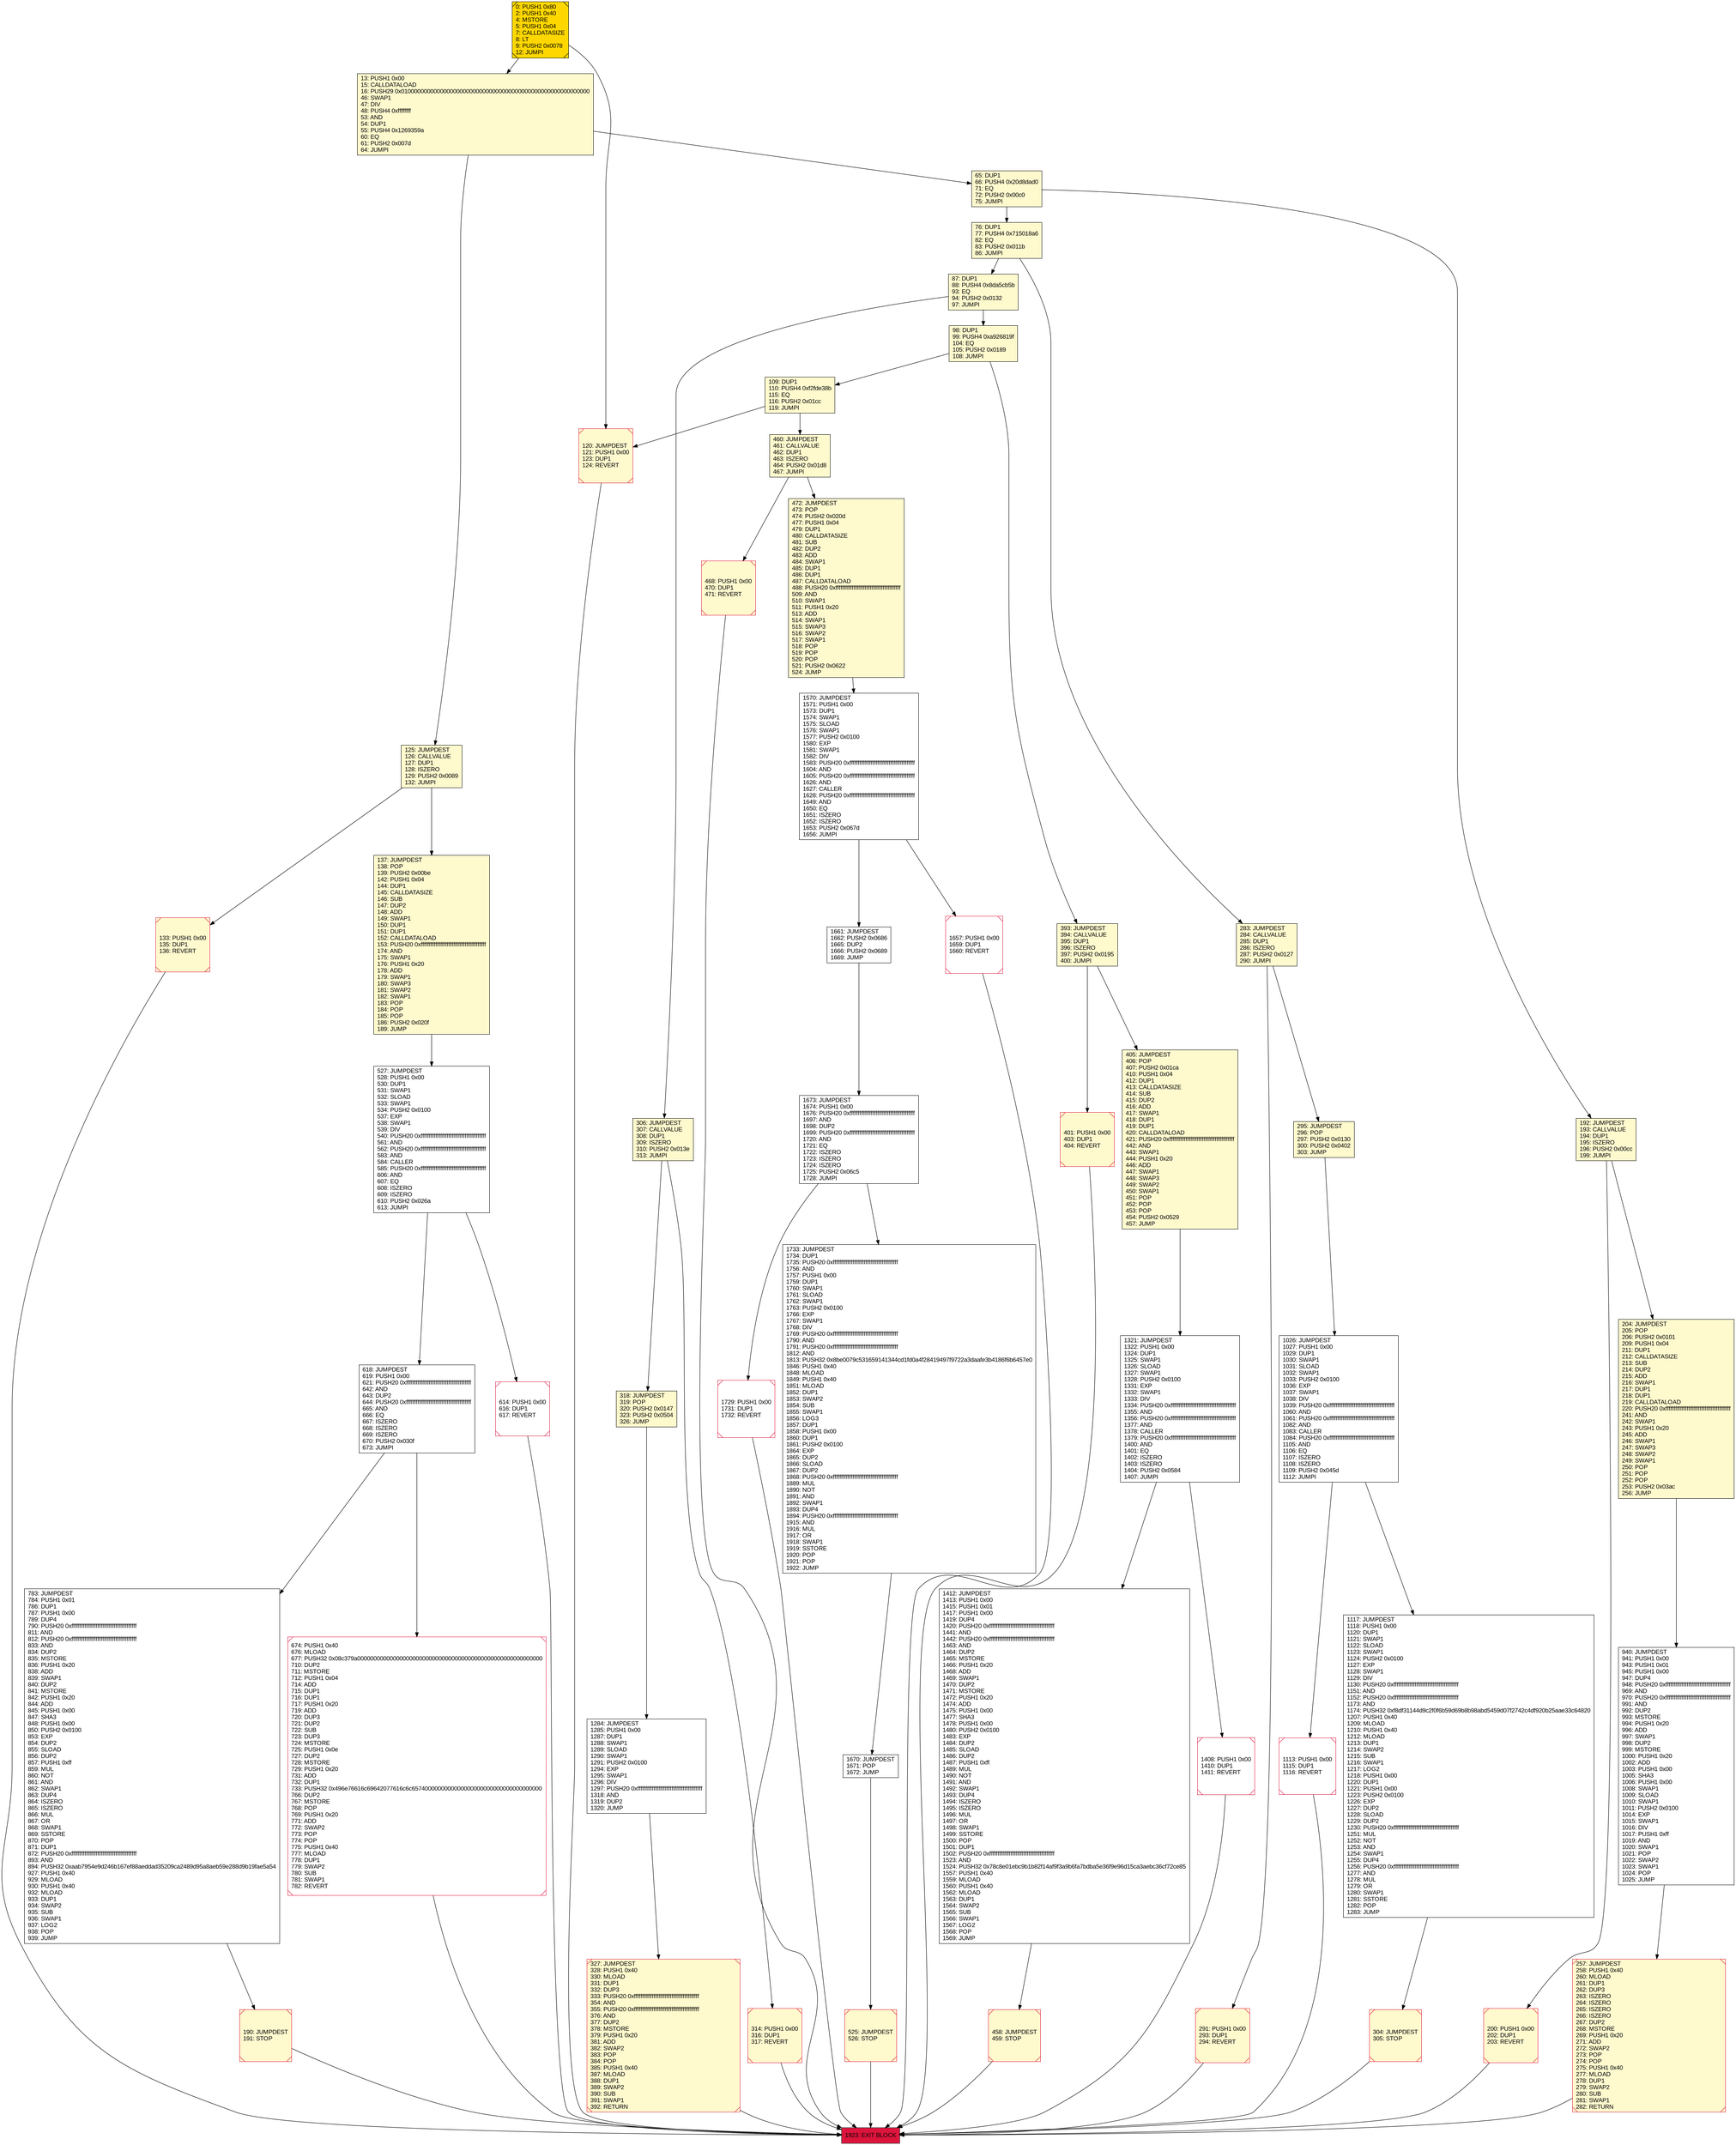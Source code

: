 digraph G {
bgcolor=transparent rankdir=UD;
node [shape=box style=filled color=black fillcolor=white fontname=arial fontcolor=black];
291 [label="291: PUSH1 0x00\l293: DUP1\l294: REVERT\l" fillcolor=lemonchiffon shape=Msquare color=crimson ];
1923 [label="1923: EXIT BLOCK\l" fillcolor=crimson ];
192 [label="192: JUMPDEST\l193: CALLVALUE\l194: DUP1\l195: ISZERO\l196: PUSH2 0x00cc\l199: JUMPI\l" fillcolor=lemonchiffon ];
204 [label="204: JUMPDEST\l205: POP\l206: PUSH2 0x0101\l209: PUSH1 0x04\l211: DUP1\l212: CALLDATASIZE\l213: SUB\l214: DUP2\l215: ADD\l216: SWAP1\l217: DUP1\l218: DUP1\l219: CALLDATALOAD\l220: PUSH20 0xffffffffffffffffffffffffffffffffffffffff\l241: AND\l242: SWAP1\l243: PUSH1 0x20\l245: ADD\l246: SWAP1\l247: SWAP3\l248: SWAP2\l249: SWAP1\l250: POP\l251: POP\l252: POP\l253: PUSH2 0x03ac\l256: JUMP\l" fillcolor=lemonchiffon ];
783 [label="783: JUMPDEST\l784: PUSH1 0x01\l786: DUP1\l787: PUSH1 0x00\l789: DUP4\l790: PUSH20 0xffffffffffffffffffffffffffffffffffffffff\l811: AND\l812: PUSH20 0xffffffffffffffffffffffffffffffffffffffff\l833: AND\l834: DUP2\l835: MSTORE\l836: PUSH1 0x20\l838: ADD\l839: SWAP1\l840: DUP2\l841: MSTORE\l842: PUSH1 0x20\l844: ADD\l845: PUSH1 0x00\l847: SHA3\l848: PUSH1 0x00\l850: PUSH2 0x0100\l853: EXP\l854: DUP2\l855: SLOAD\l856: DUP2\l857: PUSH1 0xff\l859: MUL\l860: NOT\l861: AND\l862: SWAP1\l863: DUP4\l864: ISZERO\l865: ISZERO\l866: MUL\l867: OR\l868: SWAP1\l869: SSTORE\l870: POP\l871: DUP1\l872: PUSH20 0xffffffffffffffffffffffffffffffffffffffff\l893: AND\l894: PUSH32 0xaab7954e9d246b167ef88aeddad35209ca2489d95a8aeb59e288d9b19fae5a54\l927: PUSH1 0x40\l929: MLOAD\l930: PUSH1 0x40\l932: MLOAD\l933: DUP1\l934: SWAP2\l935: SUB\l936: SWAP1\l937: LOG2\l938: POP\l939: JUMP\l" ];
76 [label="76: DUP1\l77: PUSH4 0x715018a6\l82: EQ\l83: PUSH2 0x011b\l86: JUMPI\l" fillcolor=lemonchiffon ];
283 [label="283: JUMPDEST\l284: CALLVALUE\l285: DUP1\l286: ISZERO\l287: PUSH2 0x0127\l290: JUMPI\l" fillcolor=lemonchiffon ];
327 [label="327: JUMPDEST\l328: PUSH1 0x40\l330: MLOAD\l331: DUP1\l332: DUP3\l333: PUSH20 0xffffffffffffffffffffffffffffffffffffffff\l354: AND\l355: PUSH20 0xffffffffffffffffffffffffffffffffffffffff\l376: AND\l377: DUP2\l378: MSTORE\l379: PUSH1 0x20\l381: ADD\l382: SWAP2\l383: POP\l384: POP\l385: PUSH1 0x40\l387: MLOAD\l388: DUP1\l389: SWAP2\l390: SUB\l391: SWAP1\l392: RETURN\l" fillcolor=lemonchiffon shape=Msquare color=crimson ];
1026 [label="1026: JUMPDEST\l1027: PUSH1 0x00\l1029: DUP1\l1030: SWAP1\l1031: SLOAD\l1032: SWAP1\l1033: PUSH2 0x0100\l1036: EXP\l1037: SWAP1\l1038: DIV\l1039: PUSH20 0xffffffffffffffffffffffffffffffffffffffff\l1060: AND\l1061: PUSH20 0xffffffffffffffffffffffffffffffffffffffff\l1082: AND\l1083: CALLER\l1084: PUSH20 0xffffffffffffffffffffffffffffffffffffffff\l1105: AND\l1106: EQ\l1107: ISZERO\l1108: ISZERO\l1109: PUSH2 0x045d\l1112: JUMPI\l" ];
65 [label="65: DUP1\l66: PUSH4 0x20d8dad0\l71: EQ\l72: PUSH2 0x00c0\l75: JUMPI\l" fillcolor=lemonchiffon ];
525 [label="525: JUMPDEST\l526: STOP\l" fillcolor=lemonchiffon shape=Msquare color=crimson ];
1673 [label="1673: JUMPDEST\l1674: PUSH1 0x00\l1676: PUSH20 0xffffffffffffffffffffffffffffffffffffffff\l1697: AND\l1698: DUP2\l1699: PUSH20 0xffffffffffffffffffffffffffffffffffffffff\l1720: AND\l1721: EQ\l1722: ISZERO\l1723: ISZERO\l1724: ISZERO\l1725: PUSH2 0x06c5\l1728: JUMPI\l" ];
314 [label="314: PUSH1 0x00\l316: DUP1\l317: REVERT\l" fillcolor=lemonchiffon shape=Msquare color=crimson ];
1408 [label="1408: PUSH1 0x00\l1410: DUP1\l1411: REVERT\l" shape=Msquare color=crimson ];
1670 [label="1670: JUMPDEST\l1671: POP\l1672: JUMP\l" ];
133 [label="133: PUSH1 0x00\l135: DUP1\l136: REVERT\l" fillcolor=lemonchiffon shape=Msquare color=crimson ];
304 [label="304: JUMPDEST\l305: STOP\l" fillcolor=lemonchiffon shape=Msquare color=crimson ];
190 [label="190: JUMPDEST\l191: STOP\l" fillcolor=lemonchiffon shape=Msquare color=crimson ];
401 [label="401: PUSH1 0x00\l403: DUP1\l404: REVERT\l" fillcolor=lemonchiffon shape=Msquare color=crimson ];
306 [label="306: JUMPDEST\l307: CALLVALUE\l308: DUP1\l309: ISZERO\l310: PUSH2 0x013e\l313: JUMPI\l" fillcolor=lemonchiffon ];
1284 [label="1284: JUMPDEST\l1285: PUSH1 0x00\l1287: DUP1\l1288: SWAP1\l1289: SLOAD\l1290: SWAP1\l1291: PUSH2 0x0100\l1294: EXP\l1295: SWAP1\l1296: DIV\l1297: PUSH20 0xffffffffffffffffffffffffffffffffffffffff\l1318: AND\l1319: DUP2\l1320: JUMP\l" ];
1733 [label="1733: JUMPDEST\l1734: DUP1\l1735: PUSH20 0xffffffffffffffffffffffffffffffffffffffff\l1756: AND\l1757: PUSH1 0x00\l1759: DUP1\l1760: SWAP1\l1761: SLOAD\l1762: SWAP1\l1763: PUSH2 0x0100\l1766: EXP\l1767: SWAP1\l1768: DIV\l1769: PUSH20 0xffffffffffffffffffffffffffffffffffffffff\l1790: AND\l1791: PUSH20 0xffffffffffffffffffffffffffffffffffffffff\l1812: AND\l1813: PUSH32 0x8be0079c531659141344cd1fd0a4f28419497f9722a3daafe3b4186f6b6457e0\l1846: PUSH1 0x40\l1848: MLOAD\l1849: PUSH1 0x40\l1851: MLOAD\l1852: DUP1\l1853: SWAP2\l1854: SUB\l1855: SWAP1\l1856: LOG3\l1857: DUP1\l1858: PUSH1 0x00\l1860: DUP1\l1861: PUSH2 0x0100\l1864: EXP\l1865: DUP2\l1866: SLOAD\l1867: DUP2\l1868: PUSH20 0xffffffffffffffffffffffffffffffffffffffff\l1889: MUL\l1890: NOT\l1891: AND\l1892: SWAP1\l1893: DUP4\l1894: PUSH20 0xffffffffffffffffffffffffffffffffffffffff\l1915: AND\l1916: MUL\l1917: OR\l1918: SWAP1\l1919: SSTORE\l1920: POP\l1921: POP\l1922: JUMP\l" ];
125 [label="125: JUMPDEST\l126: CALLVALUE\l127: DUP1\l128: ISZERO\l129: PUSH2 0x0089\l132: JUMPI\l" fillcolor=lemonchiffon ];
98 [label="98: DUP1\l99: PUSH4 0xa926819f\l104: EQ\l105: PUSH2 0x0189\l108: JUMPI\l" fillcolor=lemonchiffon ];
618 [label="618: JUMPDEST\l619: PUSH1 0x00\l621: PUSH20 0xffffffffffffffffffffffffffffffffffffffff\l642: AND\l643: DUP2\l644: PUSH20 0xffffffffffffffffffffffffffffffffffffffff\l665: AND\l666: EQ\l667: ISZERO\l668: ISZERO\l669: ISZERO\l670: PUSH2 0x030f\l673: JUMPI\l" ];
0 [label="0: PUSH1 0x80\l2: PUSH1 0x40\l4: MSTORE\l5: PUSH1 0x04\l7: CALLDATASIZE\l8: LT\l9: PUSH2 0x0078\l12: JUMPI\l" fillcolor=lemonchiffon shape=Msquare fillcolor=gold ];
257 [label="257: JUMPDEST\l258: PUSH1 0x40\l260: MLOAD\l261: DUP1\l262: DUP3\l263: ISZERO\l264: ISZERO\l265: ISZERO\l266: ISZERO\l267: DUP2\l268: MSTORE\l269: PUSH1 0x20\l271: ADD\l272: SWAP2\l273: POP\l274: POP\l275: PUSH1 0x40\l277: MLOAD\l278: DUP1\l279: SWAP2\l280: SUB\l281: SWAP1\l282: RETURN\l" fillcolor=lemonchiffon shape=Msquare color=crimson ];
1321 [label="1321: JUMPDEST\l1322: PUSH1 0x00\l1324: DUP1\l1325: SWAP1\l1326: SLOAD\l1327: SWAP1\l1328: PUSH2 0x0100\l1331: EXP\l1332: SWAP1\l1333: DIV\l1334: PUSH20 0xffffffffffffffffffffffffffffffffffffffff\l1355: AND\l1356: PUSH20 0xffffffffffffffffffffffffffffffffffffffff\l1377: AND\l1378: CALLER\l1379: PUSH20 0xffffffffffffffffffffffffffffffffffffffff\l1400: AND\l1401: EQ\l1402: ISZERO\l1403: ISZERO\l1404: PUSH2 0x0584\l1407: JUMPI\l" ];
1412 [label="1412: JUMPDEST\l1413: PUSH1 0x00\l1415: PUSH1 0x01\l1417: PUSH1 0x00\l1419: DUP4\l1420: PUSH20 0xffffffffffffffffffffffffffffffffffffffff\l1441: AND\l1442: PUSH20 0xffffffffffffffffffffffffffffffffffffffff\l1463: AND\l1464: DUP2\l1465: MSTORE\l1466: PUSH1 0x20\l1468: ADD\l1469: SWAP1\l1470: DUP2\l1471: MSTORE\l1472: PUSH1 0x20\l1474: ADD\l1475: PUSH1 0x00\l1477: SHA3\l1478: PUSH1 0x00\l1480: PUSH2 0x0100\l1483: EXP\l1484: DUP2\l1485: SLOAD\l1486: DUP2\l1487: PUSH1 0xff\l1489: MUL\l1490: NOT\l1491: AND\l1492: SWAP1\l1493: DUP4\l1494: ISZERO\l1495: ISZERO\l1496: MUL\l1497: OR\l1498: SWAP1\l1499: SSTORE\l1500: POP\l1501: DUP1\l1502: PUSH20 0xffffffffffffffffffffffffffffffffffffffff\l1523: AND\l1524: PUSH32 0x78c8e01ebc9b1b82f14af9f3a9b6fa7bdba5e36f9e96d15ca3aebc36cf72ce85\l1557: PUSH1 0x40\l1559: MLOAD\l1560: PUSH1 0x40\l1562: MLOAD\l1563: DUP1\l1564: SWAP2\l1565: SUB\l1566: SWAP1\l1567: LOG2\l1568: POP\l1569: JUMP\l" ];
87 [label="87: DUP1\l88: PUSH4 0x8da5cb5b\l93: EQ\l94: PUSH2 0x0132\l97: JUMPI\l" fillcolor=lemonchiffon ];
137 [label="137: JUMPDEST\l138: POP\l139: PUSH2 0x00be\l142: PUSH1 0x04\l144: DUP1\l145: CALLDATASIZE\l146: SUB\l147: DUP2\l148: ADD\l149: SWAP1\l150: DUP1\l151: DUP1\l152: CALLDATALOAD\l153: PUSH20 0xffffffffffffffffffffffffffffffffffffffff\l174: AND\l175: SWAP1\l176: PUSH1 0x20\l178: ADD\l179: SWAP1\l180: SWAP3\l181: SWAP2\l182: SWAP1\l183: POP\l184: POP\l185: POP\l186: PUSH2 0x020f\l189: JUMP\l" fillcolor=lemonchiffon ];
614 [label="614: PUSH1 0x00\l616: DUP1\l617: REVERT\l" shape=Msquare color=crimson ];
527 [label="527: JUMPDEST\l528: PUSH1 0x00\l530: DUP1\l531: SWAP1\l532: SLOAD\l533: SWAP1\l534: PUSH2 0x0100\l537: EXP\l538: SWAP1\l539: DIV\l540: PUSH20 0xffffffffffffffffffffffffffffffffffffffff\l561: AND\l562: PUSH20 0xffffffffffffffffffffffffffffffffffffffff\l583: AND\l584: CALLER\l585: PUSH20 0xffffffffffffffffffffffffffffffffffffffff\l606: AND\l607: EQ\l608: ISZERO\l609: ISZERO\l610: PUSH2 0x026a\l613: JUMPI\l" ];
472 [label="472: JUMPDEST\l473: POP\l474: PUSH2 0x020d\l477: PUSH1 0x04\l479: DUP1\l480: CALLDATASIZE\l481: SUB\l482: DUP2\l483: ADD\l484: SWAP1\l485: DUP1\l486: DUP1\l487: CALLDATALOAD\l488: PUSH20 0xffffffffffffffffffffffffffffffffffffffff\l509: AND\l510: SWAP1\l511: PUSH1 0x20\l513: ADD\l514: SWAP1\l515: SWAP3\l516: SWAP2\l517: SWAP1\l518: POP\l519: POP\l520: POP\l521: PUSH2 0x0622\l524: JUMP\l" fillcolor=lemonchiffon ];
1570 [label="1570: JUMPDEST\l1571: PUSH1 0x00\l1573: DUP1\l1574: SWAP1\l1575: SLOAD\l1576: SWAP1\l1577: PUSH2 0x0100\l1580: EXP\l1581: SWAP1\l1582: DIV\l1583: PUSH20 0xffffffffffffffffffffffffffffffffffffffff\l1604: AND\l1605: PUSH20 0xffffffffffffffffffffffffffffffffffffffff\l1626: AND\l1627: CALLER\l1628: PUSH20 0xffffffffffffffffffffffffffffffffffffffff\l1649: AND\l1650: EQ\l1651: ISZERO\l1652: ISZERO\l1653: PUSH2 0x067d\l1656: JUMPI\l" ];
405 [label="405: JUMPDEST\l406: POP\l407: PUSH2 0x01ca\l410: PUSH1 0x04\l412: DUP1\l413: CALLDATASIZE\l414: SUB\l415: DUP2\l416: ADD\l417: SWAP1\l418: DUP1\l419: DUP1\l420: CALLDATALOAD\l421: PUSH20 0xffffffffffffffffffffffffffffffffffffffff\l442: AND\l443: SWAP1\l444: PUSH1 0x20\l446: ADD\l447: SWAP1\l448: SWAP3\l449: SWAP2\l450: SWAP1\l451: POP\l452: POP\l453: POP\l454: PUSH2 0x0529\l457: JUMP\l" fillcolor=lemonchiffon ];
1117 [label="1117: JUMPDEST\l1118: PUSH1 0x00\l1120: DUP1\l1121: SWAP1\l1122: SLOAD\l1123: SWAP1\l1124: PUSH2 0x0100\l1127: EXP\l1128: SWAP1\l1129: DIV\l1130: PUSH20 0xffffffffffffffffffffffffffffffffffffffff\l1151: AND\l1152: PUSH20 0xffffffffffffffffffffffffffffffffffffffff\l1173: AND\l1174: PUSH32 0xf8df31144d9c2f0f6b59d69b8b98abd5459d07f2742c4df920b25aae33c64820\l1207: PUSH1 0x40\l1209: MLOAD\l1210: PUSH1 0x40\l1212: MLOAD\l1213: DUP1\l1214: SWAP2\l1215: SUB\l1216: SWAP1\l1217: LOG2\l1218: PUSH1 0x00\l1220: DUP1\l1221: PUSH1 0x00\l1223: PUSH2 0x0100\l1226: EXP\l1227: DUP2\l1228: SLOAD\l1229: DUP2\l1230: PUSH20 0xffffffffffffffffffffffffffffffffffffffff\l1251: MUL\l1252: NOT\l1253: AND\l1254: SWAP1\l1255: DUP4\l1256: PUSH20 0xffffffffffffffffffffffffffffffffffffffff\l1277: AND\l1278: MUL\l1279: OR\l1280: SWAP1\l1281: SSTORE\l1282: POP\l1283: JUMP\l" ];
1657 [label="1657: PUSH1 0x00\l1659: DUP1\l1660: REVERT\l" shape=Msquare color=crimson ];
1661 [label="1661: JUMPDEST\l1662: PUSH2 0x0686\l1665: DUP2\l1666: PUSH2 0x0689\l1669: JUMP\l" ];
458 [label="458: JUMPDEST\l459: STOP\l" fillcolor=lemonchiffon shape=Msquare color=crimson ];
1729 [label="1729: PUSH1 0x00\l1731: DUP1\l1732: REVERT\l" shape=Msquare color=crimson ];
109 [label="109: DUP1\l110: PUSH4 0xf2fde38b\l115: EQ\l116: PUSH2 0x01cc\l119: JUMPI\l" fillcolor=lemonchiffon ];
295 [label="295: JUMPDEST\l296: POP\l297: PUSH2 0x0130\l300: PUSH2 0x0402\l303: JUMP\l" fillcolor=lemonchiffon ];
940 [label="940: JUMPDEST\l941: PUSH1 0x00\l943: PUSH1 0x01\l945: PUSH1 0x00\l947: DUP4\l948: PUSH20 0xffffffffffffffffffffffffffffffffffffffff\l969: AND\l970: PUSH20 0xffffffffffffffffffffffffffffffffffffffff\l991: AND\l992: DUP2\l993: MSTORE\l994: PUSH1 0x20\l996: ADD\l997: SWAP1\l998: DUP2\l999: MSTORE\l1000: PUSH1 0x20\l1002: ADD\l1003: PUSH1 0x00\l1005: SHA3\l1006: PUSH1 0x00\l1008: SWAP1\l1009: SLOAD\l1010: SWAP1\l1011: PUSH2 0x0100\l1014: EXP\l1015: SWAP1\l1016: DIV\l1017: PUSH1 0xff\l1019: AND\l1020: SWAP1\l1021: POP\l1022: SWAP2\l1023: SWAP1\l1024: POP\l1025: JUMP\l" ];
674 [label="674: PUSH1 0x40\l676: MLOAD\l677: PUSH32 0x08c379a000000000000000000000000000000000000000000000000000000000\l710: DUP2\l711: MSTORE\l712: PUSH1 0x04\l714: ADD\l715: DUP1\l716: DUP1\l717: PUSH1 0x20\l719: ADD\l720: DUP3\l721: DUP2\l722: SUB\l723: DUP3\l724: MSTORE\l725: PUSH1 0x0e\l727: DUP2\l728: MSTORE\l729: PUSH1 0x20\l731: ADD\l732: DUP1\l733: PUSH32 0x496e76616c69642077616c6c6574000000000000000000000000000000000000\l766: DUP2\l767: MSTORE\l768: POP\l769: PUSH1 0x20\l771: ADD\l772: SWAP2\l773: POP\l774: POP\l775: PUSH1 0x40\l777: MLOAD\l778: DUP1\l779: SWAP2\l780: SUB\l781: SWAP1\l782: REVERT\l" shape=Msquare color=crimson ];
200 [label="200: PUSH1 0x00\l202: DUP1\l203: REVERT\l" fillcolor=lemonchiffon shape=Msquare color=crimson ];
318 [label="318: JUMPDEST\l319: POP\l320: PUSH2 0x0147\l323: PUSH2 0x0504\l326: JUMP\l" fillcolor=lemonchiffon ];
393 [label="393: JUMPDEST\l394: CALLVALUE\l395: DUP1\l396: ISZERO\l397: PUSH2 0x0195\l400: JUMPI\l" fillcolor=lemonchiffon ];
13 [label="13: PUSH1 0x00\l15: CALLDATALOAD\l16: PUSH29 0x0100000000000000000000000000000000000000000000000000000000\l46: SWAP1\l47: DIV\l48: PUSH4 0xffffffff\l53: AND\l54: DUP1\l55: PUSH4 0x1269359a\l60: EQ\l61: PUSH2 0x007d\l64: JUMPI\l" fillcolor=lemonchiffon ];
468 [label="468: PUSH1 0x00\l470: DUP1\l471: REVERT\l" fillcolor=lemonchiffon shape=Msquare color=crimson ];
1113 [label="1113: PUSH1 0x00\l1115: DUP1\l1116: REVERT\l" shape=Msquare color=crimson ];
120 [label="120: JUMPDEST\l121: PUSH1 0x00\l123: DUP1\l124: REVERT\l" fillcolor=lemonchiffon shape=Msquare color=crimson ];
460 [label="460: JUMPDEST\l461: CALLVALUE\l462: DUP1\l463: ISZERO\l464: PUSH2 0x01d8\l467: JUMPI\l" fillcolor=lemonchiffon ];
1321 -> 1412;
291 -> 1923;
76 -> 283;
460 -> 468;
1570 -> 1657;
192 -> 204;
283 -> 291;
527 -> 614;
137 -> 527;
1570 -> 1661;
65 -> 76;
1733 -> 1670;
327 -> 1923;
314 -> 1923;
525 -> 1923;
125 -> 133;
472 -> 1570;
1321 -> 1408;
109 -> 460;
65 -> 192;
109 -> 120;
783 -> 190;
393 -> 405;
1408 -> 1923;
1284 -> 327;
133 -> 1923;
304 -> 1923;
190 -> 1923;
306 -> 314;
1673 -> 1733;
460 -> 472;
401 -> 1923;
618 -> 783;
1670 -> 525;
257 -> 1923;
393 -> 401;
1026 -> 1117;
614 -> 1923;
1661 -> 1673;
0 -> 120;
76 -> 87;
98 -> 393;
13 -> 125;
0 -> 13;
940 -> 257;
98 -> 109;
1657 -> 1923;
306 -> 318;
318 -> 1284;
458 -> 1923;
618 -> 674;
1412 -> 458;
1729 -> 1923;
674 -> 1923;
200 -> 1923;
283 -> 295;
13 -> 65;
1026 -> 1113;
405 -> 1321;
192 -> 200;
204 -> 940;
527 -> 618;
1117 -> 304;
468 -> 1923;
87 -> 306;
295 -> 1026;
1673 -> 1729;
1113 -> 1923;
87 -> 98;
120 -> 1923;
125 -> 137;
}